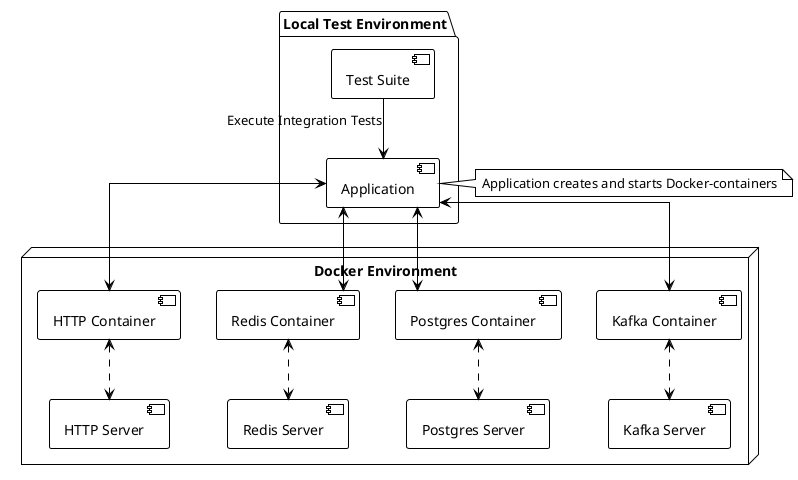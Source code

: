 @startuml
!theme plain
skinparam linetype polyline
skinparam linetype ortho

package "Local Test Environment" {
  [Test Suite] as TS
  [Application] as AUT
}

node "Docker Environment" {
  [Kafka Container] as KC
  [Postgres Container] as PC
  [Redis Container] as RC
  [HTTP Container] as HC
  [Kafka Server] as KS
  [Postgres Server] as PS
  [Redis Server] as RS
  [HTTP Server] as HS
}

TS --> AUT : Execute Integration Tests
AUT <--> KC
AUT <--> PC
AUT <--> RC
AUT <--> HC
KC <..> KS
PC <..> PS
RC <..> RS
HC <..> HS

note right of AUT
  Application creates and starts Docker-containers
end note

@enduml
